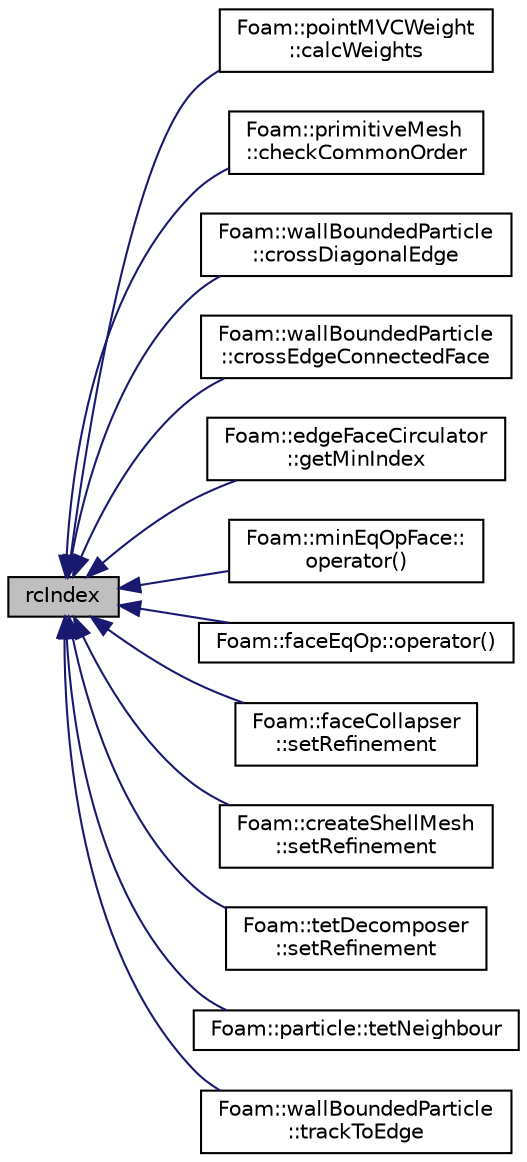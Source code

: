 digraph "rcIndex"
{
  bgcolor="transparent";
  edge [fontname="Helvetica",fontsize="10",labelfontname="Helvetica",labelfontsize="10"];
  node [fontname="Helvetica",fontsize="10",shape=record];
  rankdir="LR";
  Node1 [label="rcIndex",height=0.2,width=0.4,color="black", fillcolor="grey75", style="filled", fontcolor="black"];
  Node1 -> Node2 [dir="back",color="midnightblue",fontsize="10",style="solid",fontname="Helvetica"];
  Node2 [label="Foam::pointMVCWeight\l::calcWeights",height=0.2,width=0.4,color="black",URL="$a01878.html#afd306cddf68cfada622205831381d6ab",tooltip="Calculate weights from all cell&#39;s vertices. "];
  Node1 -> Node3 [dir="back",color="midnightblue",fontsize="10",style="solid",fontname="Helvetica"];
  Node3 [label="Foam::primitiveMesh\l::checkCommonOrder",height=0.2,width=0.4,color="black",URL="$a01956.html#a606a8580269da4e1e932eeb8afb47586",tooltip="Check that shared points are in consecutive order. "];
  Node1 -> Node4 [dir="back",color="midnightblue",fontsize="10",style="solid",fontname="Helvetica"];
  Node4 [label="Foam::wallBoundedParticle\l::crossDiagonalEdge",height=0.2,width=0.4,color="black",URL="$a02813.html#af681214bd770ef305c93b86cb944190c",tooltip="Cross diagonal edge into different triangle on same face,cell. "];
  Node1 -> Node5 [dir="back",color="midnightblue",fontsize="10",style="solid",fontname="Helvetica"];
  Node5 [label="Foam::wallBoundedParticle\l::crossEdgeConnectedFace",height=0.2,width=0.4,color="black",URL="$a02813.html#ae3ca85ef7356d8ad9e37b4e50cb786ce",tooltip="Check if inside current tet. "];
  Node1 -> Node6 [dir="back",color="midnightblue",fontsize="10",style="solid",fontname="Helvetica"];
  Node6 [label="Foam::edgeFaceCirculator\l::getMinIndex",height=0.2,width=0.4,color="black",URL="$a00608.html#a9fe8395120034f6c6d0bed71719b4cfe",tooltip="Helper: find index in face of edge or -1. Index is such that edge is. "];
  Node1 -> Node7 [dir="back",color="midnightblue",fontsize="10",style="solid",fontname="Helvetica"];
  Node7 [label="Foam::minEqOpFace::\loperator()",height=0.2,width=0.4,color="black",URL="$a01482.html#af228995a82079a2c07a019825eb9c2b7"];
  Node1 -> Node8 [dir="back",color="midnightblue",fontsize="10",style="solid",fontname="Helvetica"];
  Node8 [label="Foam::faceEqOp::operator()",height=0.2,width=0.4,color="black",URL="$a00719.html#ae4420a9fd791f5ab9ebad1a3150ba899"];
  Node1 -> Node9 [dir="back",color="midnightblue",fontsize="10",style="solid",fontname="Helvetica"];
  Node9 [label="Foam::faceCollapser\l::setRefinement",height=0.2,width=0.4,color="black",URL="$a00716.html#a59a6ebacbd6a1a48f22424f5a8f81195",tooltip="Collapse faces along endpoints. Play commands into. "];
  Node1 -> Node10 [dir="back",color="midnightblue",fontsize="10",style="solid",fontname="Helvetica"];
  Node10 [label="Foam::createShellMesh\l::setRefinement",height=0.2,width=0.4,color="black",URL="$a00429.html#aef7bf7bc4511c879d54f2bbd3c76729a",tooltip="Play commands into polyTopoChange to create layer mesh. "];
  Node1 -> Node11 [dir="back",color="midnightblue",fontsize="10",style="solid",fontname="Helvetica"];
  Node11 [label="Foam::tetDecomposer\l::setRefinement",height=0.2,width=0.4,color="black",URL="$a02554.html#aeb1123afb6f39d7eb332698e53fc5610",tooltip="Insert all changes into meshMod to convert the polyMesh into. "];
  Node1 -> Node12 [dir="back",color="midnightblue",fontsize="10",style="solid",fontname="Helvetica"];
  Node12 [label="Foam::particle::tetNeighbour",height=0.2,width=0.4,color="black",URL="$a01763.html#a346b0d2e5e19c928f696668d3f9d0776",tooltip="Modify the tet owner data by crossing triI. "];
  Node1 -> Node13 [dir="back",color="midnightblue",fontsize="10",style="solid",fontname="Helvetica"];
  Node13 [label="Foam::wallBoundedParticle\l::trackToEdge",height=0.2,width=0.4,color="black",URL="$a02813.html#aff365968e28acf42244334b7c926dee6",tooltip="Track particle to a given position and returns 1.0 if the. "];
}
